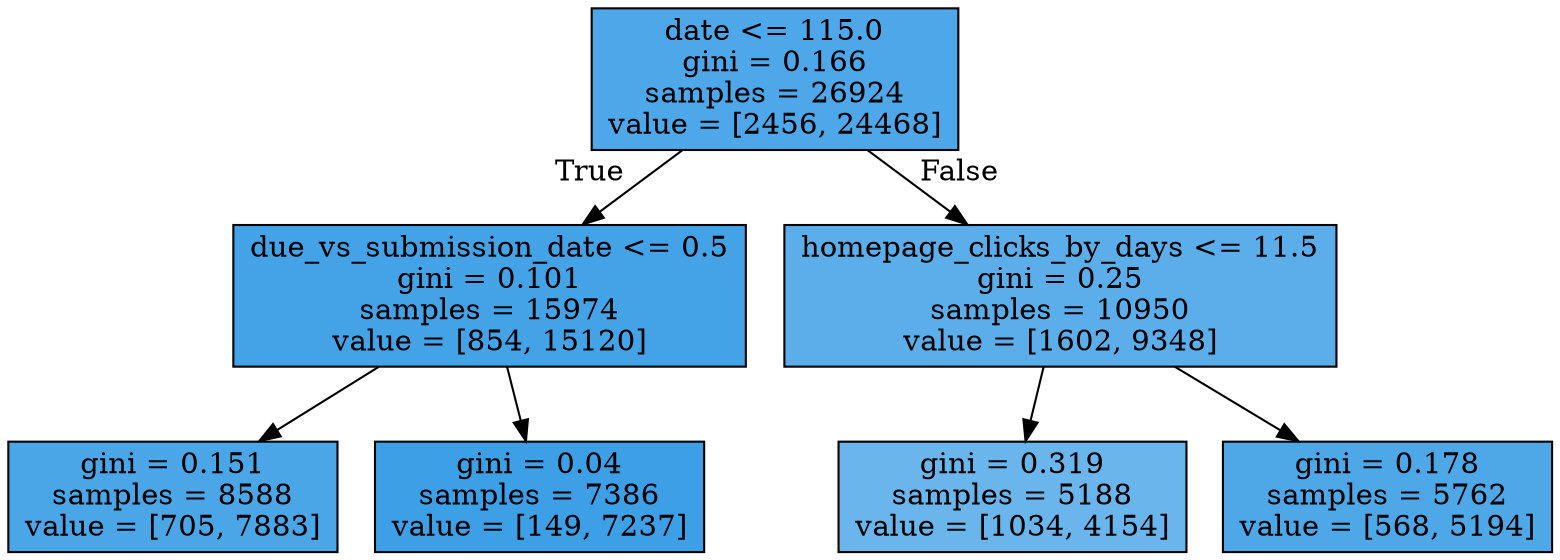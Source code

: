 digraph Tree {
node [shape=box, style="filled", color="black"] ;
0 [label="date <= 115.0\ngini = 0.166\nsamples = 26924\nvalue = [2456, 24468]", fillcolor="#399de5e5"] ;
1 [label="due_vs_submission_date <= 0.5\ngini = 0.101\nsamples = 15974\nvalue = [854, 15120]", fillcolor="#399de5f1"] ;
0 -> 1 [labeldistance=2.5, labelangle=45, headlabel="True"] ;
2 [label="gini = 0.151\nsamples = 8588\nvalue = [705, 7883]", fillcolor="#399de5e8"] ;
1 -> 2 ;
3 [label="gini = 0.04\nsamples = 7386\nvalue = [149, 7237]", fillcolor="#399de5fa"] ;
1 -> 3 ;
4 [label="homepage_clicks_by_days <= 11.5\ngini = 0.25\nsamples = 10950\nvalue = [1602, 9348]", fillcolor="#399de5d3"] ;
0 -> 4 [labeldistance=2.5, labelangle=-45, headlabel="False"] ;
5 [label="gini = 0.319\nsamples = 5188\nvalue = [1034, 4154]", fillcolor="#399de5c0"] ;
4 -> 5 ;
6 [label="gini = 0.178\nsamples = 5762\nvalue = [568, 5194]", fillcolor="#399de5e3"] ;
4 -> 6 ;
}